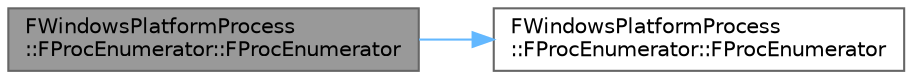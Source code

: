 digraph "FWindowsPlatformProcess::FProcEnumerator::FProcEnumerator"
{
 // INTERACTIVE_SVG=YES
 // LATEX_PDF_SIZE
  bgcolor="transparent";
  edge [fontname=Helvetica,fontsize=10,labelfontname=Helvetica,labelfontsize=10];
  node [fontname=Helvetica,fontsize=10,shape=box,height=0.2,width=0.4];
  rankdir="LR";
  Node1 [id="Node000001",label="FWindowsPlatformProcess\l::FProcEnumerator::FProcEnumerator",height=0.2,width=0.4,color="gray40", fillcolor="grey60", style="filled", fontcolor="black",tooltip=" "];
  Node1 -> Node2 [id="edge1_Node000001_Node000002",color="steelblue1",style="solid",tooltip=" "];
  Node2 [id="Node000002",label="FWindowsPlatformProcess\l::FProcEnumerator::FProcEnumerator",height=0.2,width=0.4,color="grey40", fillcolor="white", style="filled",URL="$df/dd8/classFWindowsPlatformProcess_1_1FProcEnumerator.html#a1edbba1473ec6575e17f840fda951c90",tooltip=" "];
}
